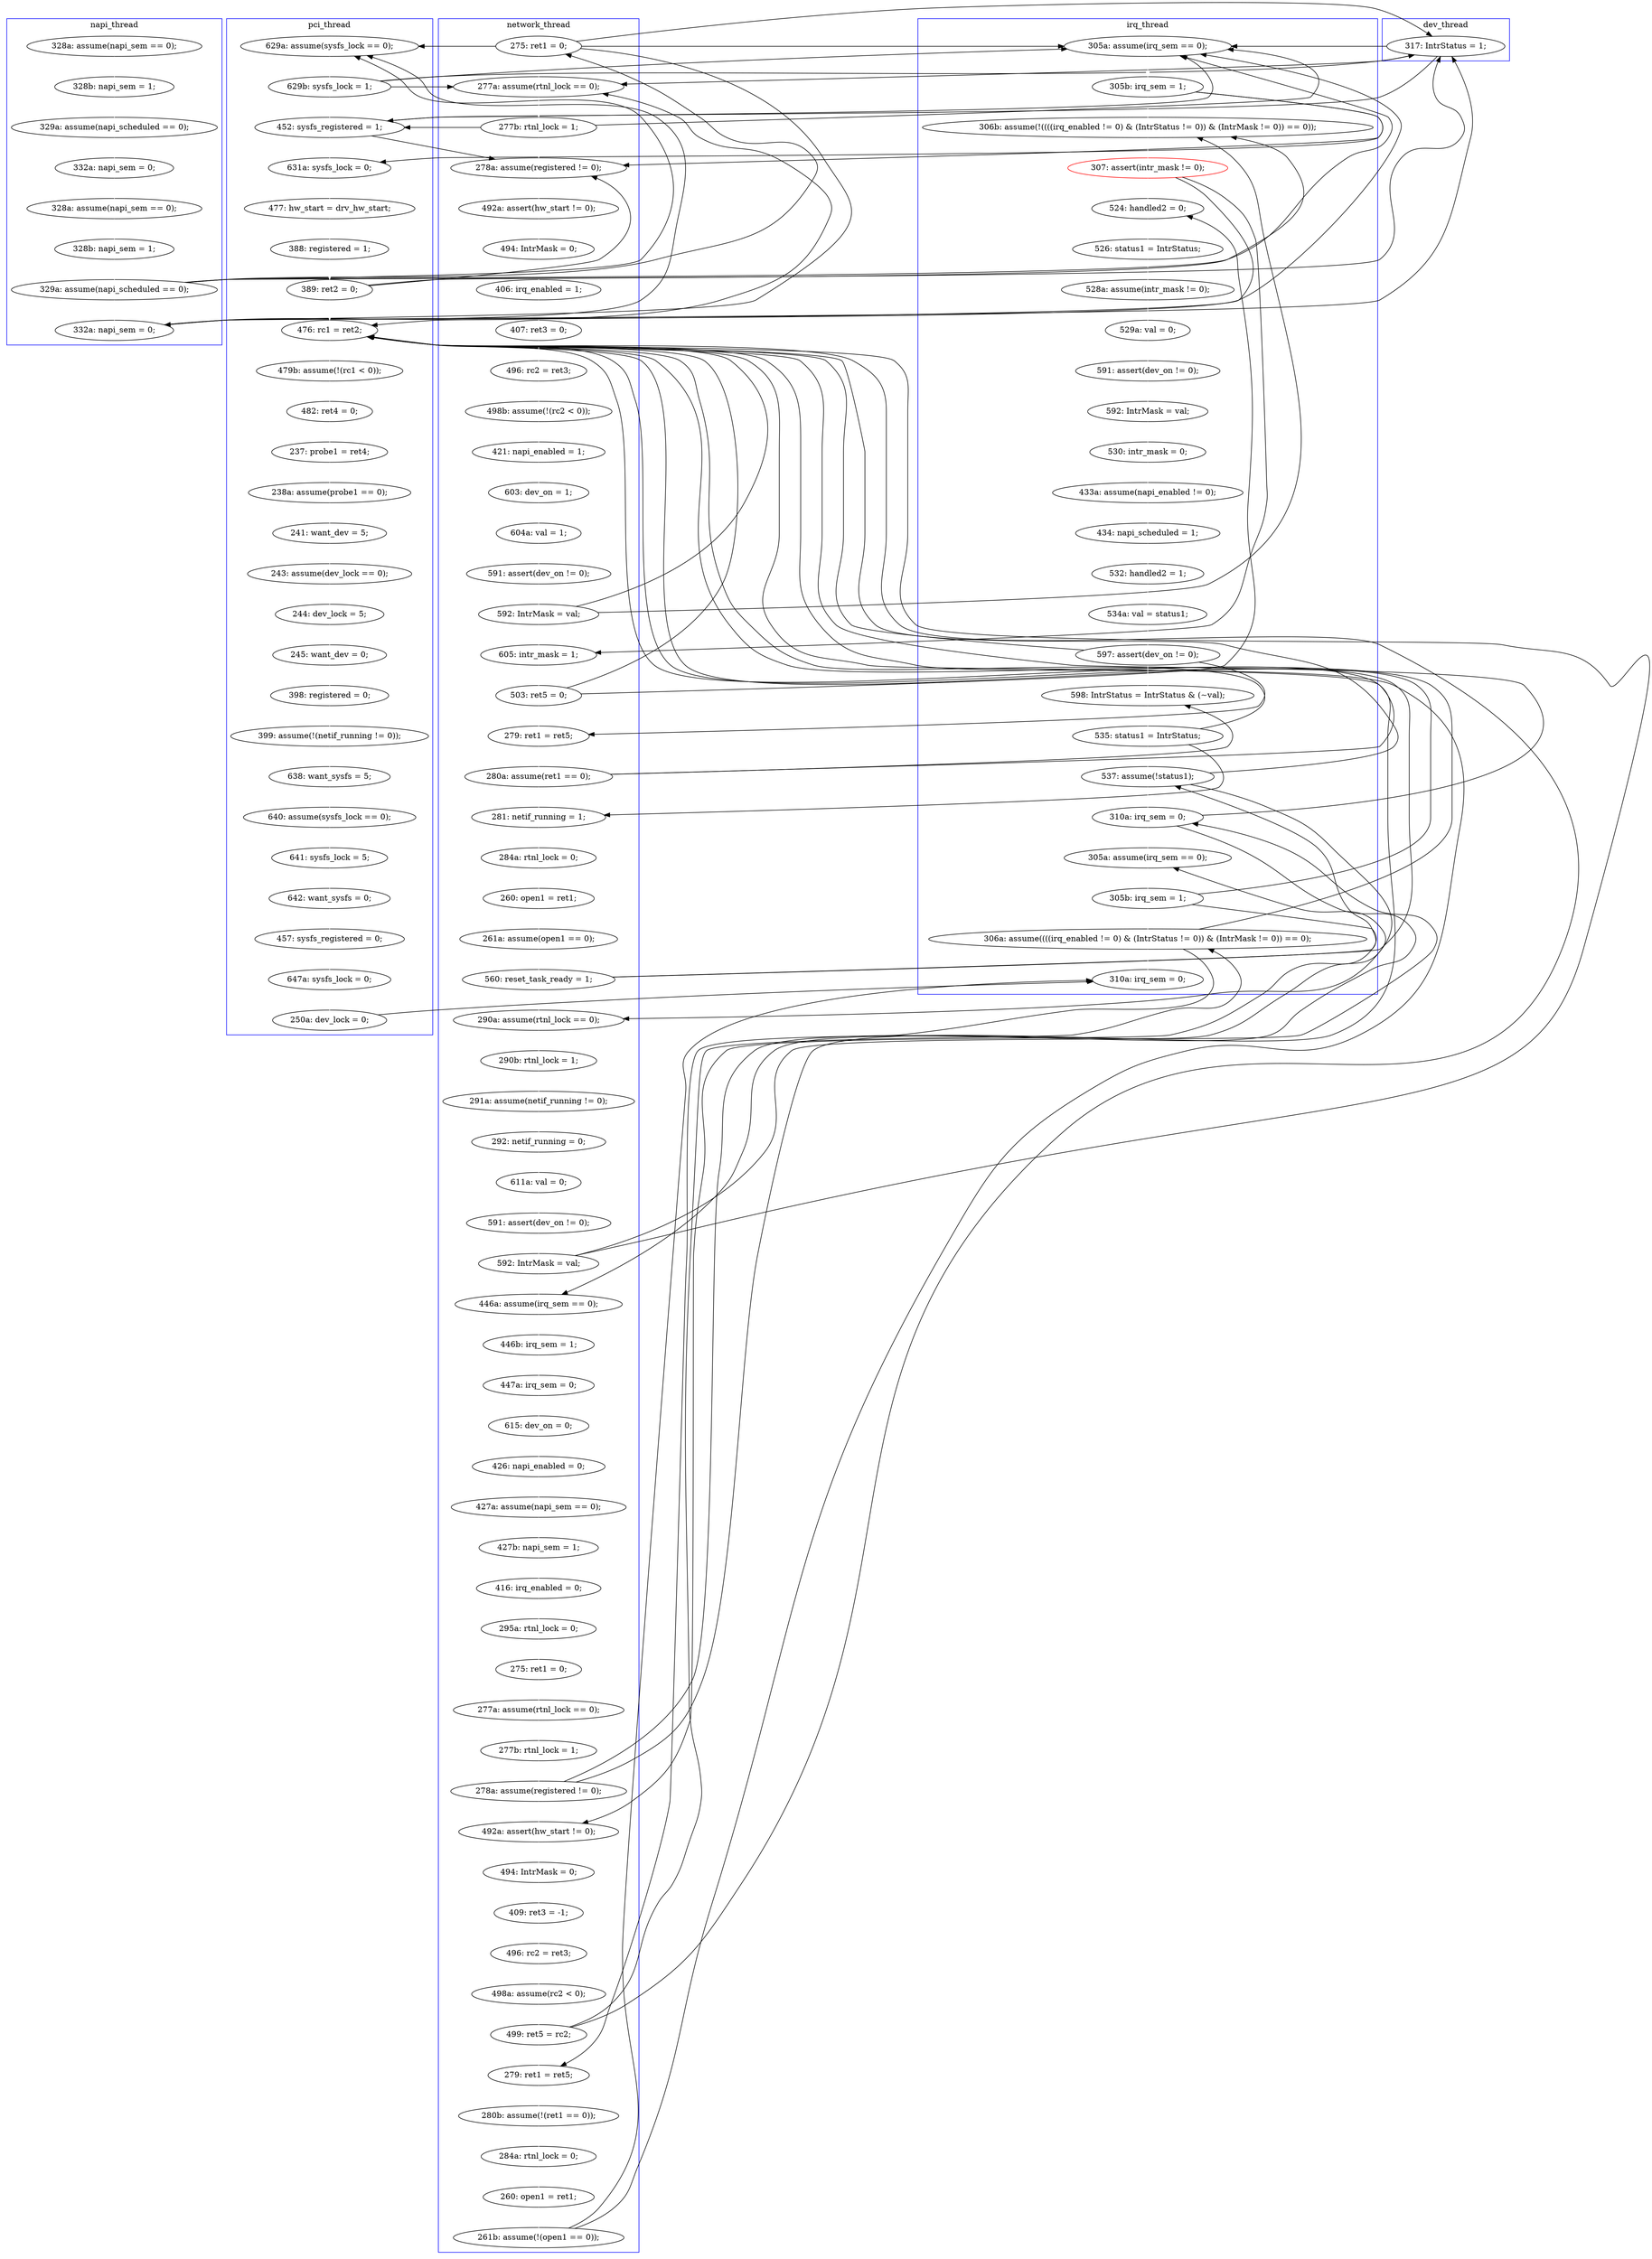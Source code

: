 digraph Counterexample {
	92 -> 97 [color = white, style = solid]
	216 -> 224 [color = white, style = solid]
	162 -> 168 [color = white, style = solid]
	43 -> 45 [color = white, style = solid]
	222 -> 236 [color = white, style = solid]
	230 -> 231 [color = white, style = solid]
	151 -> 246 [color = black, style = solid, constraint = false]
	48 -> 54 [color = black, style = solid, constraint = false]
	117 -> 119 [color = white, style = solid]
	213 -> 214 [color = white, style = solid]
	46 -> 48 [color = white, style = solid]
	288 -> 291 [color = black, style = solid, constraint = false]
	154 -> 155 [color = white, style = solid]
	158 -> 162 [color = white, style = solid]
	36 -> 43 [color = white, style = solid]
	112 -> 113 [color = white, style = solid]
	258 -> 264 [color = white, style = solid]
	33 -> 36 [color = white, style = solid]
	48 -> 51 [color = black, style = solid, constraint = false]
	110 -> 112 [color = white, style = solid]
	129 -> 131 [color = white, style = solid]
	236 -> 291 [color = white, style = solid]
	148 -> 149 [color = black, style = solid, constraint = false]
	197 -> 198 [color = white, style = solid]
	245 -> 291 [color = black, style = solid, constraint = false]
	188 -> 189 [color = white, style = solid]
	55 -> 62 [color = black, style = solid, constraint = false]
	203 -> 206 [color = white, style = solid]
	48 -> 62 [color = black, style = solid, constraint = false]
	162 -> 246 [color = black, style = solid, constraint = false]
	186 -> 246 [color = black, style = solid, constraint = false]
	190 -> 193 [color = white, style = solid]
	115 -> 124 [color = white, style = solid]
	72 -> 73 [color = white, style = solid]
	141 -> 142 [color = white, style = solid]
	139 -> 141 [color = white, style = solid]
	98 -> 99 [color = white, style = solid]
	71 -> 72 [color = black, style = solid, constraint = false]
	142 -> 144 [color = white, style = solid]
	55 -> 72 [color = black, style = solid, constraint = false]
	55 -> 71 [color = white, style = solid]
	48 -> 53 [color = white, style = solid]
	73 -> 86 [color = black, style = solid, constraint = false]
	51 -> 65 [color = white, style = solid]
	222 -> 246 [color = black, style = solid, constraint = false]
	71 -> 86 [color = black, style = solid, constraint = false]
	272 -> 276 [color = white, style = solid]
	144 -> 246 [color = black, style = solid, constraint = false]
	256 -> 257 [color = white, style = solid]
	125 -> 128 [color = white, style = solid]
	131 -> 132 [color = white, style = solid]
	216 -> 246 [color = black, style = solid, constraint = false]
	254 -> 255 [color = white, style = solid]
	51 -> 53 [color = black, style = solid, constraint = false]
	249 -> 250 [color = white, style = solid]
	144 -> 145 [color = black, style = solid, constraint = false]
	212 -> 213 [color = white, style = solid]
	199 -> 203 [color = white, style = solid]
	66 -> 86 [color = white, style = solid]
	134 -> 138 [color = white, style = solid]
	102 -> 105 [color = white, style = solid]
	277 -> 278 [color = white, style = solid]
	162 -> 164 [color = black, style = solid, constraint = false]
	224 -> 225 [color = white, style = solid]
	113 -> 117 [color = white, style = solid]
	168 -> 169 [color = white, style = solid]
	62 -> 71 [color = black, style = solid, constraint = false]
	178 -> 180 [color = white, style = solid]
	284 -> 288 [color = white, style = solid]
	164 -> 246 [color = black, style = solid, constraint = false]
	53 -> 72 [color = black, style = solid, constraint = false]
	282 -> 284 [color = white, style = solid]
	109 -> 110 [color = white, style = solid]
	53 -> 54 [color = black, style = solid, constraint = false]
	62 -> 72 [color = black, style = solid, constraint = false]
	148 -> 153 [color = white, style = solid]
	236 -> 237 [color = black, style = solid, constraint = false]
	169 -> 172 [color = white, style = solid]
	235 -> 246 [color = black, style = solid, constraint = false]
	235 -> 236 [color = black, style = solid, constraint = false]
	235 -> 237 [color = white, style = solid]
	73 -> 114 [color = white, style = solid]
	181 -> 246 [color = black, style = solid, constraint = false]
	240 -> 241 [color = white, style = solid]
	180 -> 181 [color = white, style = solid]
	73 -> 77 [color = black, style = solid, constraint = false]
	51 -> 54 [color = black, style = solid, constraint = false]
	222 -> 224 [color = black, style = solid, constraint = false]
	128 -> 129 [color = white, style = solid]
	151 -> 164 [color = white, style = solid]
	86 -> 91 [color = white, style = solid]
	257 -> 258 [color = white, style = solid]
	113 -> 246 [color = black, style = solid, constraint = false]
	151 -> 153 [color = black, style = solid, constraint = false]
	45 -> 46 [color = white, style = solid]
	164 -> 168 [color = black, style = solid, constraint = false]
	172 -> 173 [color = white, style = solid]
	51 -> 62 [color = black, style = solid, constraint = false]
	132 -> 134 [color = white, style = solid]
	164 -> 186 [color = white, style = solid]
	278 -> 279 [color = white, style = solid]
	148 -> 246 [color = black, style = solid, constraint = false]
	231 -> 234 [color = white, style = solid]
	214 -> 216 [color = white, style = solid]
	66 -> 71 [color = black, style = solid, constraint = false]
	114 -> 115 [color = white, style = solid]
	181 -> 186 [color = black, style = solid, constraint = false]
	138 -> 139 [color = white, style = solid]
	246 -> 249 [color = white, style = solid]
	62 -> 65 [color = black, style = solid, constraint = false]
	71 -> 77 [color = white, style = solid]
	32 -> 33 [color = white, style = solid]
	91 -> 92 [color = white, style = solid]
	119 -> 246 [color = black, style = solid, constraint = false]
	48 -> 72 [color = black, style = solid, constraint = false]
	79 -> 84 [color = white, style = solid]
	65 -> 66 [color = white, style = solid]
	250 -> 251 [color = white, style = solid]
	144 -> 149 [color = white, style = solid]
	173 -> 178 [color = white, style = solid]
	245 -> 246 [color = black, style = solid, constraint = false]
	54 -> 55 [color = white, style = solid]
	55 -> 65 [color = black, style = solid, constraint = false]
	115 -> 117 [color = black, style = solid, constraint = false]
	153 -> 154 [color = white, style = solid]
	279 -> 282 [color = white, style = solid]
	85 -> 114 [color = black, style = solid, constraint = false]
	105 -> 109 [color = white, style = solid]
	276 -> 277 [color = white, style = solid]
	115 -> 246 [color = black, style = solid, constraint = false]
	66 -> 72 [color = black, style = solid, constraint = false]
	113 -> 114 [color = black, style = solid, constraint = false]
	264 -> 272 [color = white, style = solid]
	206 -> 212 [color = white, style = solid]
	251 -> 254 [color = white, style = solid]
	97 -> 98 [color = white, style = solid]
	99 -> 102 [color = white, style = solid]
	85 -> 246 [color = white, style = solid]
	145 -> 148 [color = white, style = solid]
	237 -> 240 [color = white, style = solid]
	225 -> 230 [color = white, style = solid]
	193 -> 197 [color = white, style = solid]
	84 -> 85 [color = white, style = solid]
	51 -> 72 [color = black, style = solid, constraint = false]
	242 -> 245 [color = white, style = solid]
	149 -> 151 [color = white, style = solid]
	189 -> 190 [color = white, style = solid]
	77 -> 79 [color = white, style = solid]
	119 -> 124 [color = black, style = solid, constraint = false]
	186 -> 188 [color = black, style = solid, constraint = false]
	236 -> 246 [color = black, style = solid, constraint = false]
	234 -> 235 [color = white, style = solid]
	241 -> 242 [color = white, style = solid]
	155 -> 158 [color = white, style = solid]
	216 -> 221 [color = black, style = solid, constraint = false]
	119 -> 145 [color = white, style = solid]
	186 -> 221 [color = white, style = solid]
	181 -> 188 [color = white, style = solid]
	221 -> 222 [color = white, style = solid]
	255 -> 256 [color = white, style = solid]
	53 -> 65 [color = black, style = solid, constraint = false]
	124 -> 125 [color = white, style = solid]
	198 -> 199 [color = white, style = solid]
	85 -> 86 [color = black, style = solid, constraint = false]
	53 -> 62 [color = black, style = solid, constraint = false]
	subgraph cluster7 {
		label = dev_thread
		color = blue
		62  [label = "317: IntrStatus = 1;"]
	}
	subgraph cluster4 {
		label = napi_thread
		color = blue
		45  [label = "328a: assume(napi_sem == 0);"]
		48  [label = "329a: assume(napi_scheduled == 0);"]
		36  [label = "329a: assume(napi_scheduled == 0);"]
		46  [label = "328b: napi_sem = 1;"]
		32  [label = "328a: assume(napi_sem == 0);"]
		43  [label = "332a: napi_sem = 0;"]
		53  [label = "332a: napi_sem = 0;"]
		33  [label = "328b: napi_sem = 1;"]
	}
	subgraph cluster2 {
		label = network_thread
		color = blue
		180  [label = "591: assert(dev_on != 0);"]
		173  [label = "292: netif_running = 0;"]
		168  [label = "290a: assume(rtnl_lock == 0);"]
		105  [label = "421: napi_enabled = 1;"]
		169  [label = "290b: rtnl_lock = 1;"]
		102  [label = "498b: assume(!(rc2 < 0));"]
		99  [label = "496: rc2 = ret3;"]
		213  [label = "277a: assume(rtnl_lock == 0);"]
		154  [label = "284a: rtnl_lock = 0;"]
		224  [label = "492a: assert(hw_start != 0);"]
		237  [label = "279: ret1 = ret5;"]
		225  [label = "494: IntrMask = 0;"]
		234  [label = "498a: assume(rc2 < 0);"]
		240  [label = "280b: assume(!(ret1 == 0));"]
		158  [label = "261a: assume(open1 == 0);"]
		119  [label = "503: ret5 = 0;"]
		92  [label = "494: IntrMask = 0;"]
		65  [label = "277a: assume(rtnl_lock == 0);"]
		66  [label = "277b: rtnl_lock = 1;"]
		145  [label = "279: ret1 = ret5;"]
		189  [label = "446b: irq_sem = 1;"]
		172  [label = "291a: assume(netif_running != 0);"]
		148  [label = "280a: assume(ret1 == 0);"]
		193  [label = "615: dev_on = 0;"]
		203  [label = "416: irq_enabled = 0;"]
		113  [label = "592: IntrMask = val;"]
		242  [label = "260: open1 = ret1;"]
		86  [label = "278a: assume(registered != 0);"]
		231  [label = "496: rc2 = ret3;"]
		214  [label = "277b: rtnl_lock = 1;"]
		112  [label = "591: assert(dev_on != 0);"]
		91  [label = "492a: assert(hw_start != 0);"]
		235  [label = "499: ret5 = rc2;"]
		206  [label = "295a: rtnl_lock = 0;"]
		190  [label = "447a: irq_sem = 0;"]
		155  [label = "260: open1 = ret1;"]
		245  [label = "261b: assume(!(open1 == 0));"]
		198  [label = "427a: assume(napi_sem == 0);"]
		153  [label = "281: netif_running = 1;"]
		241  [label = "284a: rtnl_lock = 0;"]
		197  [label = "426: napi_enabled = 0;"]
		110  [label = "604a: val = 1;"]
		181  [label = "592: IntrMask = val;"]
		178  [label = "611a: val = 0;"]
		230  [label = "409: ret3 = -1;"]
		212  [label = "275: ret1 = 0;"]
		117  [label = "605: intr_mask = 1;"]
		98  [label = "407: ret3 = 0;"]
		97  [label = "406: irq_enabled = 1;"]
		162  [label = "560: reset_task_ready = 1;"]
		51  [label = "275: ret1 = 0;"]
		216  [label = "278a: assume(registered != 0);"]
		109  [label = "603: dev_on = 1;"]
		199  [label = "427b: napi_sem = 1;"]
		188  [label = "446a: assume(irq_sem == 0);"]
	}
	subgraph cluster3 {
		label = irq_thread
		color = blue
		73  [label = "305b: irq_sem = 1;"]
		128  [label = "528a: assume(intr_mask != 0);"]
		114  [label = "306b: assume(!((((irq_enabled != 0) & (IntrStatus != 0)) & (IntrMask != 0)) == 0));"]
		139  [label = "434: napi_scheduled = 1;"]
		131  [label = "591: assert(dev_on != 0);"]
		72  [label = "305a: assume(irq_sem == 0);"]
		141  [label = "532: handled2 = 1;"]
		134  [label = "530: intr_mask = 0;"]
		142  [label = "534a: val = status1;"]
		124  [label = "524: handled2 = 0;"]
		138  [label = "433a: assume(napi_enabled != 0);"]
		149  [label = "598: IntrStatus = IntrStatus & (~val);"]
		236  [label = "306a: assume((((irq_enabled != 0) & (IntrStatus != 0)) & (IntrMask != 0)) == 0);"]
		151  [label = "535: status1 = IntrStatus;"]
		132  [label = "592: IntrMask = val;"]
		129  [label = "529a: val = 0;"]
		222  [label = "305b: irq_sem = 1;"]
		164  [label = "537: assume(!status1);"]
		291  [label = "310a: irq_sem = 0;"]
		115  [label = "307: assert(intr_mask != 0);", color = red]
		221  [label = "305a: assume(irq_sem == 0);"]
		125  [label = "526: status1 = IntrStatus;"]
		144  [label = "597: assert(dev_on != 0);"]
		186  [label = "310a: irq_sem = 0;"]
	}
	subgraph cluster1 {
		label = pci_thread
		color = blue
		71  [label = "452: sysfs_registered = 1;"]
		254  [label = "238a: assume(probe1 == 0);"]
		279  [label = "642: want_sysfs = 0;"]
		282  [label = "457: sysfs_registered = 0;"]
		77  [label = "631a: sysfs_lock = 0;"]
		246  [label = "476: rc1 = ret2;"]
		84  [label = "388: registered = 1;"]
		55  [label = "629b: sysfs_lock = 1;"]
		272  [label = "399: assume(!(netif_running != 0));"]
		277  [label = "640: assume(sysfs_lock == 0);"]
		251  [label = "237: probe1 = ret4;"]
		258  [label = "245: want_dev = 0;"]
		54  [label = "629a: assume(sysfs_lock == 0);"]
		276  [label = "638: want_sysfs = 5;"]
		256  [label = "243: assume(dev_lock == 0);"]
		255  [label = "241: want_dev = 5;"]
		264  [label = "398: registered = 0;"]
		79  [label = "477: hw_start = drv_hw_start;"]
		288  [label = "250a: dev_lock = 0;"]
		250  [label = "482: ret4 = 0;"]
		284  [label = "647a: sysfs_lock = 0;"]
		257  [label = "244: dev_lock = 5;"]
		85  [label = "389: ret2 = 0;"]
		249  [label = "479b: assume(!(rc1 < 0));"]
		278  [label = "641: sysfs_lock = 5;"]
	}
}